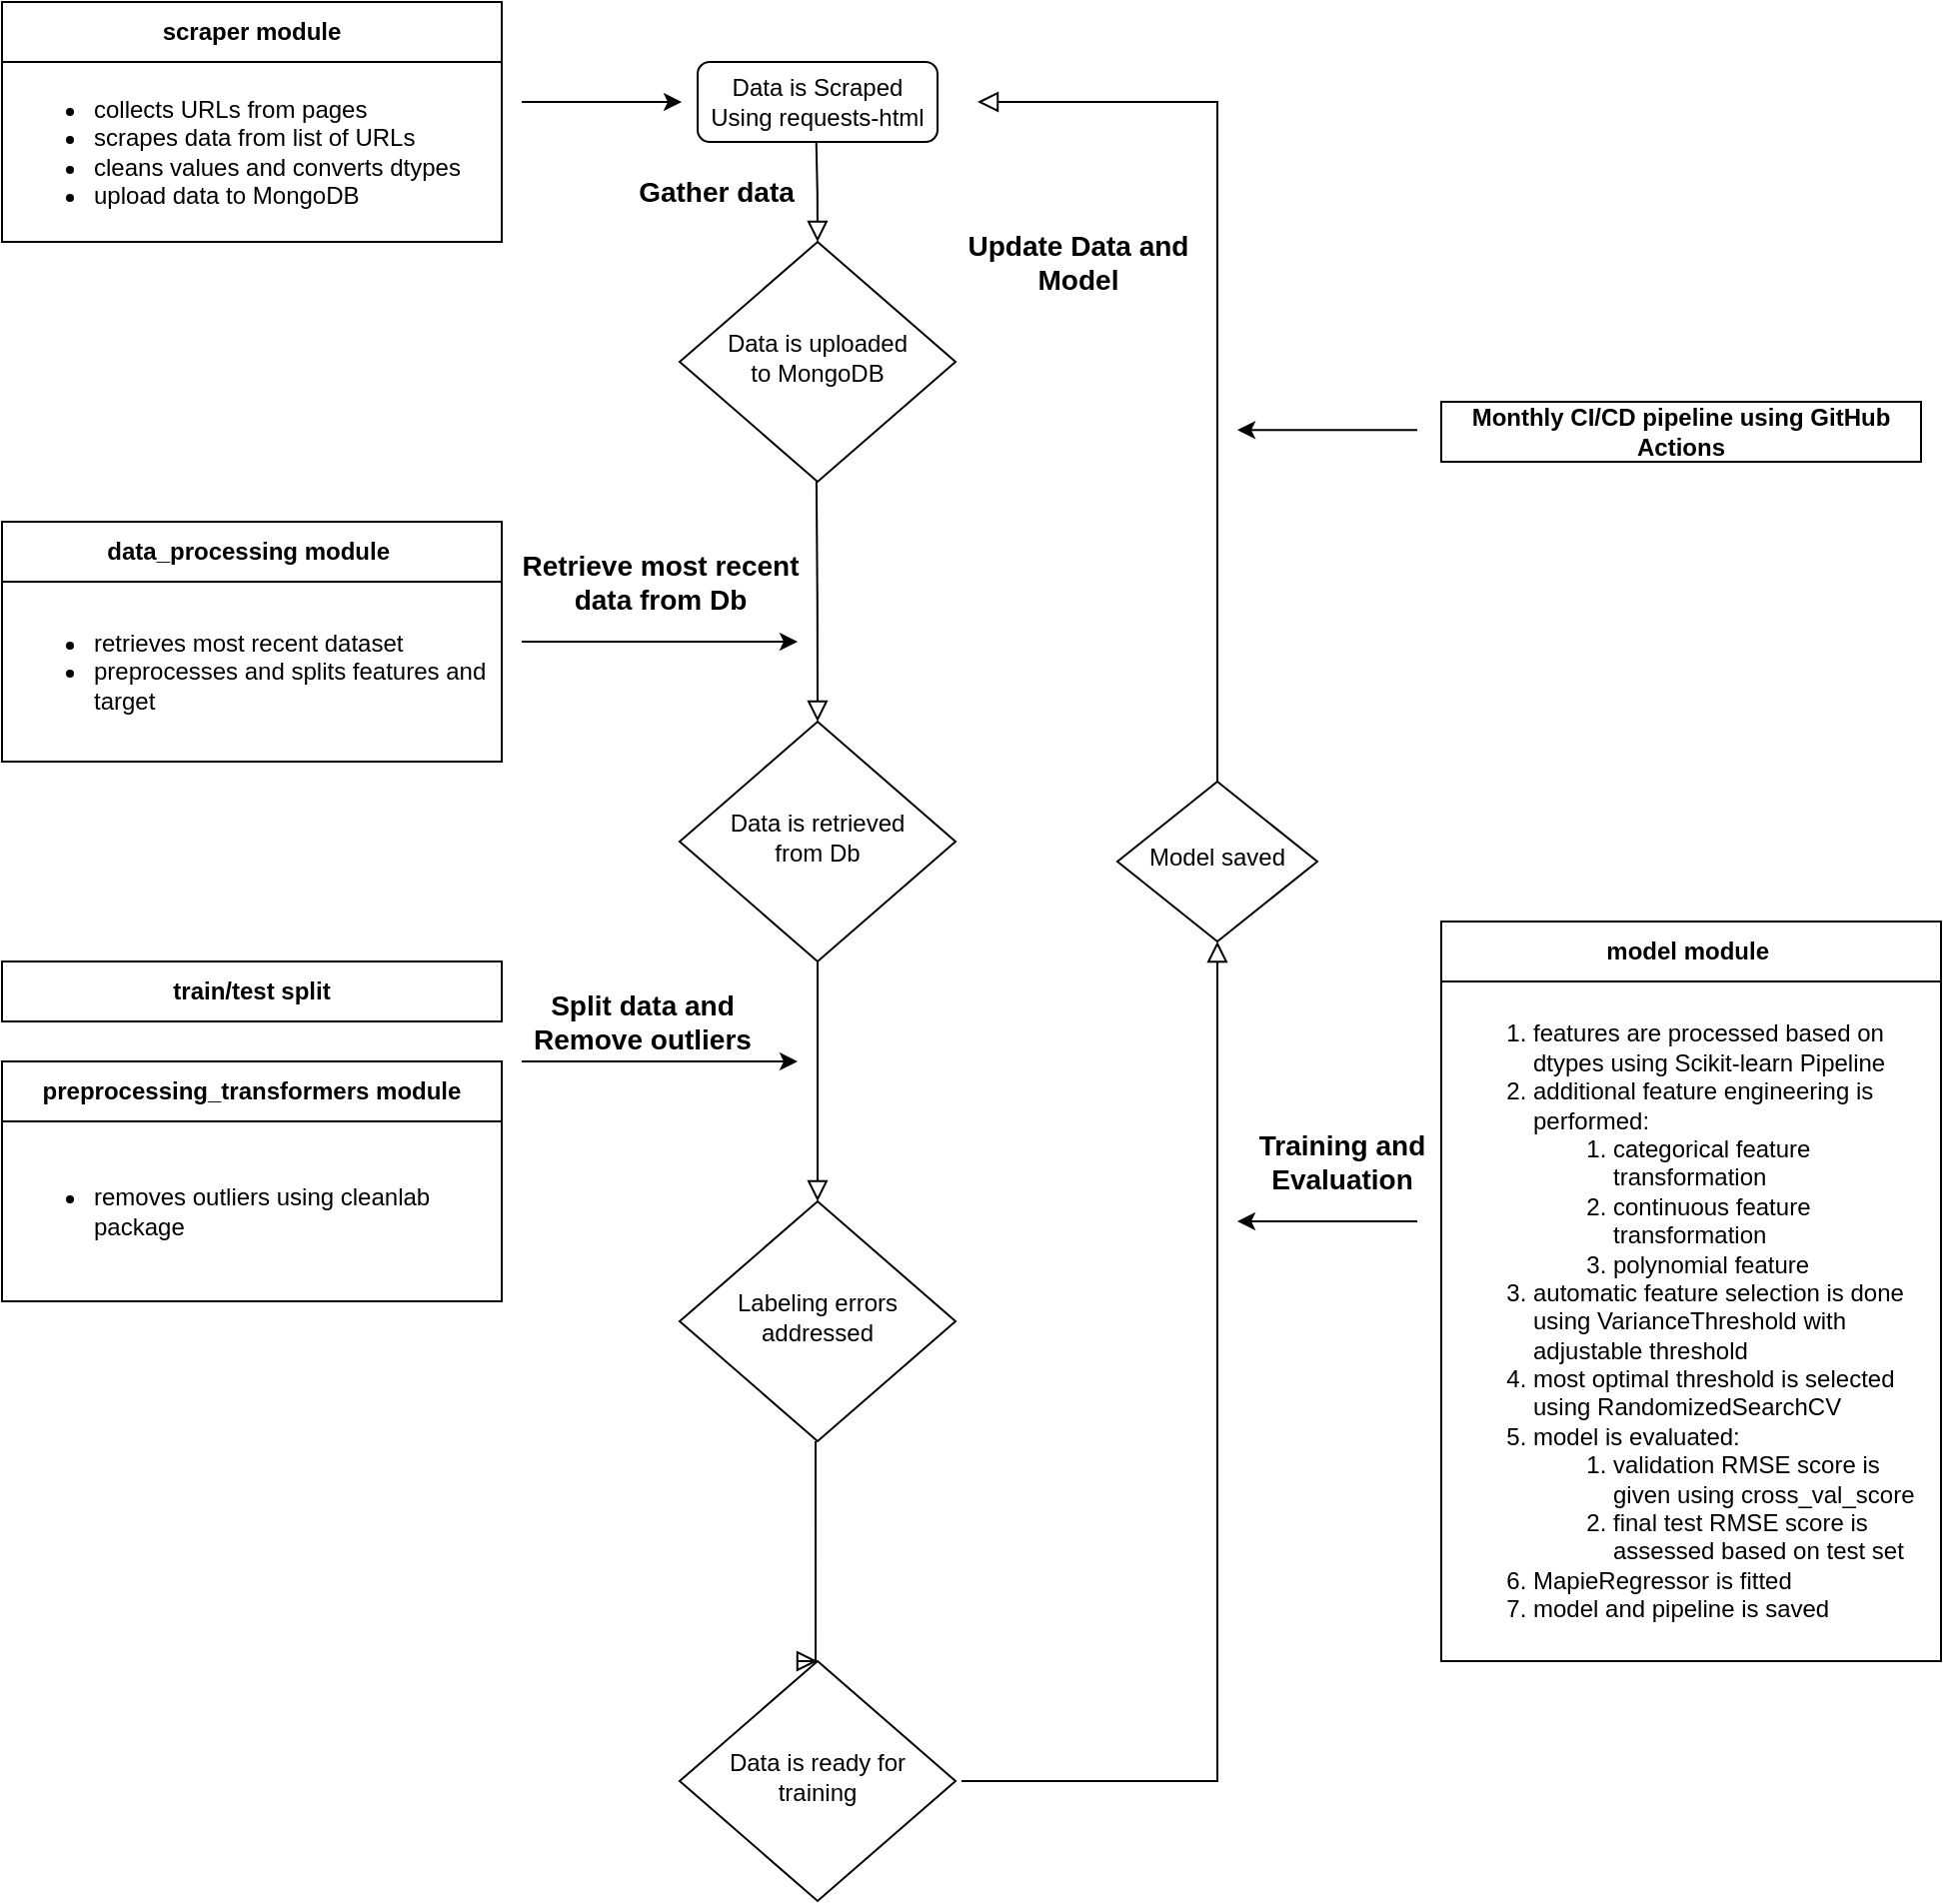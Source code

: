 <mxfile version="23.1.4" type="device">
  <diagram id="C5RBs43oDa-KdzZeNtuy" name="Page-1">
    <mxGraphModel dx="2736" dy="1025" grid="1" gridSize="10" guides="1" tooltips="1" connect="1" arrows="1" fold="1" page="1" pageScale="1" pageWidth="827" pageHeight="1169" math="0" shadow="0">
      <root>
        <mxCell id="WIyWlLk6GJQsqaUBKTNV-0" />
        <mxCell id="WIyWlLk6GJQsqaUBKTNV-1" parent="WIyWlLk6GJQsqaUBKTNV-0" />
        <mxCell id="WIyWlLk6GJQsqaUBKTNV-3" value="Data is Scraped Using&amp;nbsp;requests-html" style="rounded=1;whiteSpace=wrap;html=1;fontSize=12;glass=0;strokeWidth=1;shadow=0;" parent="WIyWlLk6GJQsqaUBKTNV-1" vertex="1">
          <mxGeometry x="188" y="180" width="120" height="40" as="geometry" />
        </mxCell>
        <mxCell id="WIyWlLk6GJQsqaUBKTNV-4" value="&lt;font style=&quot;font-size: 14px;&quot;&gt;Split data and &lt;br&gt;Remove outliers&lt;/font&gt;" style="rounded=0;html=1;jettySize=auto;orthogonalLoop=1;fontSize=12;endArrow=block;endFill=0;endSize=8;strokeWidth=1;shadow=0;labelBackgroundColor=none;edgeStyle=orthogonalEdgeStyle;fontStyle=1;exitX=0.5;exitY=1;exitDx=0;exitDy=0;" parent="WIyWlLk6GJQsqaUBKTNV-1" edge="1" source="B8JnHiC0WB9Bw3qaHiju-5">
          <mxGeometry x="-0.502" y="-88" relative="1" as="geometry">
            <mxPoint as="offset" />
            <mxPoint x="247.29" y="350" as="sourcePoint" />
            <mxPoint x="248" y="750" as="targetPoint" />
          </mxGeometry>
        </mxCell>
        <mxCell id="WIyWlLk6GJQsqaUBKTNV-6" value="&lt;font style=&quot;font-size: 12px;&quot;&gt;Data is uploaded&lt;br style=&quot;font-size: 12px;&quot;&gt;to MongoDB&lt;/font&gt;" style="rhombus;whiteSpace=wrap;html=1;shadow=0;fontFamily=Helvetica;fontSize=12;align=center;strokeWidth=1;spacing=6;spacingTop=-4;" parent="WIyWlLk6GJQsqaUBKTNV-1" vertex="1">
          <mxGeometry x="179" y="270" width="138" height="120" as="geometry" />
        </mxCell>
        <mxCell id="7o1TJDeWT52KMCX93qye-0" value="" style="endArrow=classic;html=1;rounded=0;" parent="WIyWlLk6GJQsqaUBKTNV-1" edge="1">
          <mxGeometry width="50" height="50" relative="1" as="geometry">
            <mxPoint x="100" y="200" as="sourcePoint" />
            <mxPoint x="180" y="200" as="targetPoint" />
            <Array as="points">
              <mxPoint x="160" y="200" />
              <mxPoint x="180" y="200" />
            </Array>
          </mxGeometry>
        </mxCell>
        <mxCell id="7o1TJDeWT52KMCX93qye-23" value="" style="endArrow=classic;html=1;rounded=0;" parent="WIyWlLk6GJQsqaUBKTNV-1" edge="1">
          <mxGeometry width="50" height="50" relative="1" as="geometry">
            <mxPoint x="100" y="470" as="sourcePoint" />
            <mxPoint x="238" y="470.0" as="targetPoint" />
          </mxGeometry>
        </mxCell>
        <mxCell id="7o1TJDeWT52KMCX93qye-27" value="&lt;b&gt;train/test split&lt;/b&gt;" style="rounded=0;whiteSpace=wrap;html=1;" parent="WIyWlLk6GJQsqaUBKTNV-1" vertex="1">
          <mxGeometry x="-160" y="630" width="250" height="30" as="geometry" />
        </mxCell>
        <mxCell id="7o1TJDeWT52KMCX93qye-29" value="&lt;font style=&quot;font-size: 14px;&quot;&gt;Training and &lt;br style=&quot;&quot;&gt;Evaluation&lt;/font&gt;" style="rounded=0;html=1;jettySize=auto;orthogonalLoop=1;fontSize=12;endArrow=block;endFill=0;endSize=8;strokeWidth=1;shadow=0;labelBackgroundColor=none;edgeStyle=orthogonalEdgeStyle;fontStyle=1;entryX=0.5;entryY=1;entryDx=0;entryDy=0;" parent="WIyWlLk6GJQsqaUBKTNV-1" target="7o1TJDeWT52KMCX93qye-30" edge="1">
          <mxGeometry x="0.599" y="-62" relative="1" as="geometry">
            <mxPoint as="offset" />
            <mxPoint x="320" y="1040" as="sourcePoint" />
            <mxPoint x="448" y="630" as="targetPoint" />
            <Array as="points">
              <mxPoint x="448" y="1040" />
            </Array>
          </mxGeometry>
        </mxCell>
        <mxCell id="7o1TJDeWT52KMCX93qye-30" value="Model saved" style="rhombus;whiteSpace=wrap;html=1;shadow=0;fontFamily=Helvetica;fontSize=12;align=center;strokeWidth=1;spacing=6;spacingTop=-4;" parent="WIyWlLk6GJQsqaUBKTNV-1" vertex="1">
          <mxGeometry x="398" y="540" width="100" height="80" as="geometry" />
        </mxCell>
        <mxCell id="7o1TJDeWT52KMCX93qye-31" value="&lt;font style=&quot;font-size: 14px;&quot;&gt;Update Data and &lt;br&gt;Model&lt;/font&gt;" style="rounded=0;html=1;jettySize=auto;orthogonalLoop=1;fontSize=12;endArrow=block;endFill=0;endSize=8;strokeWidth=1;shadow=0;labelBackgroundColor=none;edgeStyle=orthogonalEdgeStyle;fontStyle=1;exitX=0.5;exitY=0;exitDx=0;exitDy=0;" parent="WIyWlLk6GJQsqaUBKTNV-1" source="7o1TJDeWT52KMCX93qye-30" edge="1">
          <mxGeometry x="0.131" y="70" relative="1" as="geometry">
            <mxPoint as="offset" />
            <mxPoint x="408" y="760" as="sourcePoint" />
            <mxPoint x="328" y="200" as="targetPoint" />
            <Array as="points">
              <mxPoint x="448" y="200" />
            </Array>
          </mxGeometry>
        </mxCell>
        <mxCell id="7o1TJDeWT52KMCX93qye-40" value="" style="endArrow=classic;html=1;rounded=0;" parent="WIyWlLk6GJQsqaUBKTNV-1" edge="1">
          <mxGeometry width="50" height="50" relative="1" as="geometry">
            <mxPoint x="548" y="760" as="sourcePoint" />
            <mxPoint x="458" y="760" as="targetPoint" />
          </mxGeometry>
        </mxCell>
        <mxCell id="7o1TJDeWT52KMCX93qye-41" value="&lt;b&gt;Monthly CI/CD pipeline using GitHub Actions&lt;/b&gt;" style="rounded=0;whiteSpace=wrap;html=1;" parent="WIyWlLk6GJQsqaUBKTNV-1" vertex="1">
          <mxGeometry x="560" y="350" width="240" height="30" as="geometry" />
        </mxCell>
        <mxCell id="7o1TJDeWT52KMCX93qye-42" value="" style="endArrow=classic;html=1;rounded=0;" parent="WIyWlLk6GJQsqaUBKTNV-1" edge="1">
          <mxGeometry width="50" height="50" relative="1" as="geometry">
            <mxPoint x="548" y="364.09" as="sourcePoint" />
            <mxPoint x="458" y="364.09" as="targetPoint" />
          </mxGeometry>
        </mxCell>
        <mxCell id="7o1TJDeWT52KMCX93qye-44" value="&lt;font style=&quot;font-size: 14px;&quot;&gt;Gather data&lt;/font&gt;" style="rounded=0;html=1;jettySize=auto;orthogonalLoop=1;fontSize=12;endArrow=block;endFill=0;endSize=8;strokeWidth=1;shadow=0;labelBackgroundColor=none;edgeStyle=orthogonalEdgeStyle;fontStyle=1" parent="WIyWlLk6GJQsqaUBKTNV-1" edge="1" target="WIyWlLk6GJQsqaUBKTNV-6">
          <mxGeometry x="-0.051" y="-50" relative="1" as="geometry">
            <mxPoint x="-1" as="offset" />
            <mxPoint x="247.35" y="220" as="sourcePoint" />
            <mxPoint x="248" y="270" as="targetPoint" />
          </mxGeometry>
        </mxCell>
        <mxCell id="B8JnHiC0WB9Bw3qaHiju-0" value="&lt;b&gt;scraper module&lt;/b&gt;" style="swimlane;fontStyle=0;childLayout=stackLayout;horizontal=1;startSize=30;horizontalStack=0;resizeParent=1;resizeParentMax=0;resizeLast=0;collapsible=1;marginBottom=0;whiteSpace=wrap;html=1;" vertex="1" parent="WIyWlLk6GJQsqaUBKTNV-1">
          <mxGeometry x="-160" y="150" width="250" height="120" as="geometry">
            <mxRectangle x="-120" y="120" width="130" height="30" as="alternateBounds" />
          </mxGeometry>
        </mxCell>
        <mxCell id="B8JnHiC0WB9Bw3qaHiju-1" value="&lt;ul&gt;&lt;li&gt;&lt;span style=&quot;background-color: initial;&quot;&gt;collects URLs from pages&lt;/span&gt;&lt;/li&gt;&lt;li&gt;&lt;span style=&quot;background-color: initial;&quot;&gt;scrapes data from list of URLs&lt;/span&gt;&lt;/li&gt;&lt;li&gt;cleans values and converts dtypes&lt;/li&gt;&lt;li&gt;upload data to MongoDB&lt;/li&gt;&lt;/ul&gt;" style="text;strokeColor=none;fillColor=none;align=left;verticalAlign=middle;spacingLeft=4;spacingRight=4;overflow=hidden;points=[[0,0.5],[1,0.5]];portConstraint=eastwest;rotatable=0;whiteSpace=wrap;html=1;" vertex="1" parent="B8JnHiC0WB9Bw3qaHiju-0">
          <mxGeometry y="30" width="250" height="90" as="geometry" />
        </mxCell>
        <mxCell id="B8JnHiC0WB9Bw3qaHiju-2" value="&lt;b&gt;data_processing module&amp;nbsp;&lt;/b&gt;" style="swimlane;fontStyle=0;childLayout=stackLayout;horizontal=1;startSize=30;horizontalStack=0;resizeParent=1;resizeParentMax=0;resizeLast=0;collapsible=1;marginBottom=0;whiteSpace=wrap;html=1;" vertex="1" parent="WIyWlLk6GJQsqaUBKTNV-1">
          <mxGeometry x="-160" y="410" width="250" height="120" as="geometry">
            <mxRectangle x="-120" y="120" width="130" height="30" as="alternateBounds" />
          </mxGeometry>
        </mxCell>
        <mxCell id="B8JnHiC0WB9Bw3qaHiju-3" value="&lt;ul&gt;&lt;li&gt;retrieves most recent dataset&lt;/li&gt;&lt;li&gt;preprocesses and splits features and target&lt;/li&gt;&lt;/ul&gt;" style="text;strokeColor=none;fillColor=none;align=left;verticalAlign=middle;spacingLeft=4;spacingRight=4;overflow=hidden;points=[[0,0.5],[1,0.5]];portConstraint=eastwest;rotatable=0;whiteSpace=wrap;html=1;" vertex="1" parent="B8JnHiC0WB9Bw3qaHiju-2">
          <mxGeometry y="30" width="250" height="90" as="geometry" />
        </mxCell>
        <mxCell id="B8JnHiC0WB9Bw3qaHiju-5" value="&lt;span style=&quot;font-size: 12px;&quot;&gt;Data is retrieved&lt;br&gt;from Db&lt;br&gt;&lt;/span&gt;" style="rhombus;whiteSpace=wrap;html=1;shadow=0;fontFamily=Helvetica;fontSize=12;align=center;strokeWidth=1;spacing=6;spacingTop=-4;" vertex="1" parent="WIyWlLk6GJQsqaUBKTNV-1">
          <mxGeometry x="179" y="510" width="138" height="120" as="geometry" />
        </mxCell>
        <mxCell id="B8JnHiC0WB9Bw3qaHiju-6" value="&lt;font style=&quot;font-size: 14px;&quot;&gt;Retrieve most recent &lt;br&gt;data from Db&lt;/font&gt;" style="rounded=0;html=1;jettySize=auto;orthogonalLoop=1;fontSize=12;endArrow=block;endFill=0;endSize=8;strokeWidth=1;shadow=0;labelBackgroundColor=none;edgeStyle=orthogonalEdgeStyle;fontStyle=1;entryX=0.5;entryY=0;entryDx=0;entryDy=0;" edge="1" parent="WIyWlLk6GJQsqaUBKTNV-1" target="B8JnHiC0WB9Bw3qaHiju-5">
          <mxGeometry x="-0.178" y="-78" relative="1" as="geometry">
            <mxPoint x="-1" as="offset" />
            <mxPoint x="247.44" y="390" as="sourcePoint" />
            <mxPoint x="248.09" y="440" as="targetPoint" />
          </mxGeometry>
        </mxCell>
        <mxCell id="B8JnHiC0WB9Bw3qaHiju-7" value="&lt;b&gt;preprocessing_transformers module&lt;/b&gt;" style="swimlane;fontStyle=0;childLayout=stackLayout;horizontal=1;startSize=30;horizontalStack=0;resizeParent=1;resizeParentMax=0;resizeLast=0;collapsible=1;marginBottom=0;whiteSpace=wrap;html=1;" vertex="1" parent="WIyWlLk6GJQsqaUBKTNV-1">
          <mxGeometry x="-160" y="680" width="250" height="120" as="geometry">
            <mxRectangle x="-120" y="120" width="130" height="30" as="alternateBounds" />
          </mxGeometry>
        </mxCell>
        <mxCell id="B8JnHiC0WB9Bw3qaHiju-8" value="&lt;ul&gt;&lt;li&gt;removes outliers using cleanlab package&lt;/li&gt;&lt;/ul&gt;" style="text;strokeColor=none;fillColor=none;align=left;verticalAlign=middle;spacingLeft=4;spacingRight=4;overflow=hidden;points=[[0,0.5],[1,0.5]];portConstraint=eastwest;rotatable=0;whiteSpace=wrap;html=1;" vertex="1" parent="B8JnHiC0WB9Bw3qaHiju-7">
          <mxGeometry y="30" width="250" height="90" as="geometry" />
        </mxCell>
        <mxCell id="B8JnHiC0WB9Bw3qaHiju-9" value="Labeling&amp;nbsp;errors addressed" style="rhombus;whiteSpace=wrap;html=1;shadow=0;fontFamily=Helvetica;fontSize=12;align=center;strokeWidth=1;spacing=6;spacingTop=-4;" vertex="1" parent="WIyWlLk6GJQsqaUBKTNV-1">
          <mxGeometry x="179" y="750" width="138" height="120" as="geometry" />
        </mxCell>
        <mxCell id="B8JnHiC0WB9Bw3qaHiju-10" value="" style="endArrow=classic;html=1;rounded=0;" edge="1" parent="WIyWlLk6GJQsqaUBKTNV-1">
          <mxGeometry width="50" height="50" relative="1" as="geometry">
            <mxPoint x="100" y="680" as="sourcePoint" />
            <mxPoint x="238" y="680" as="targetPoint" />
          </mxGeometry>
        </mxCell>
        <mxCell id="B8JnHiC0WB9Bw3qaHiju-12" value="Data is ready for training" style="rhombus;whiteSpace=wrap;html=1;shadow=0;fontFamily=Helvetica;fontSize=12;align=center;strokeWidth=1;spacing=6;spacingTop=-4;" vertex="1" parent="WIyWlLk6GJQsqaUBKTNV-1">
          <mxGeometry x="179" y="980" width="138" height="120" as="geometry" />
        </mxCell>
        <mxCell id="B8JnHiC0WB9Bw3qaHiju-13" value="" style="rounded=0;html=1;jettySize=auto;orthogonalLoop=1;fontSize=12;endArrow=block;endFill=0;endSize=8;strokeWidth=1;shadow=0;labelBackgroundColor=none;edgeStyle=orthogonalEdgeStyle;fontStyle=1;exitX=0.5;exitY=1;exitDx=0;exitDy=0;entryX=0.5;entryY=0;entryDx=0;entryDy=0;" edge="1" parent="WIyWlLk6GJQsqaUBKTNV-1" target="B8JnHiC0WB9Bw3qaHiju-12">
          <mxGeometry x="-0.503" y="-88" relative="1" as="geometry">
            <mxPoint as="offset" />
            <mxPoint x="246.99" y="870" as="sourcePoint" />
            <mxPoint x="246.99" y="990" as="targetPoint" />
            <Array as="points">
              <mxPoint x="247" y="980" />
            </Array>
          </mxGeometry>
        </mxCell>
        <mxCell id="B8JnHiC0WB9Bw3qaHiju-14" value="&lt;b&gt;model module&amp;nbsp;&lt;/b&gt;" style="swimlane;fontStyle=0;childLayout=stackLayout;horizontal=1;startSize=30;horizontalStack=0;resizeParent=1;resizeParentMax=0;resizeLast=0;collapsible=1;marginBottom=0;whiteSpace=wrap;html=1;" vertex="1" parent="WIyWlLk6GJQsqaUBKTNV-1">
          <mxGeometry x="560" y="610" width="250" height="370" as="geometry">
            <mxRectangle x="-120" y="120" width="130" height="30" as="alternateBounds" />
          </mxGeometry>
        </mxCell>
        <mxCell id="B8JnHiC0WB9Bw3qaHiju-15" value="&lt;ol&gt;&lt;li&gt;features are processed based on dtypes using Scikit-learn Pipeline&lt;/li&gt;&lt;li&gt;additional feature engineering is performed:&amp;nbsp;&lt;/li&gt;&lt;ol&gt;&lt;li&gt;categorical feature transformation&lt;/li&gt;&lt;li&gt;continuous feature transformation&lt;/li&gt;&lt;li&gt;polynomial feature&lt;/li&gt;&lt;/ol&gt;&lt;li&gt;automatic feature selection is done using VarianceThreshold with adjustable threshold&lt;/li&gt;&lt;li&gt;most optimal threshold is selected using RandomizedSearchCV&lt;/li&gt;&lt;li&gt;model is evaluated:&lt;/li&gt;&lt;ol&gt;&lt;li&gt;validation RMSE score is given using cross_val_score&amp;nbsp;&lt;br&gt;&lt;/li&gt;&lt;li&gt;final test RMSE score is assessed based on test set&lt;/li&gt;&lt;/ol&gt;&lt;li&gt;MapieRegressor is fitted&lt;/li&gt;&lt;li&gt;model and pipeline is saved&amp;nbsp;&lt;/li&gt;&lt;/ol&gt;" style="text;strokeColor=none;fillColor=none;align=left;verticalAlign=middle;spacingLeft=4;spacingRight=4;overflow=hidden;points=[[0,0.5],[1,0.5]];portConstraint=eastwest;rotatable=0;whiteSpace=wrap;html=1;" vertex="1" parent="B8JnHiC0WB9Bw3qaHiju-14">
          <mxGeometry y="30" width="250" height="340" as="geometry" />
        </mxCell>
      </root>
    </mxGraphModel>
  </diagram>
</mxfile>

